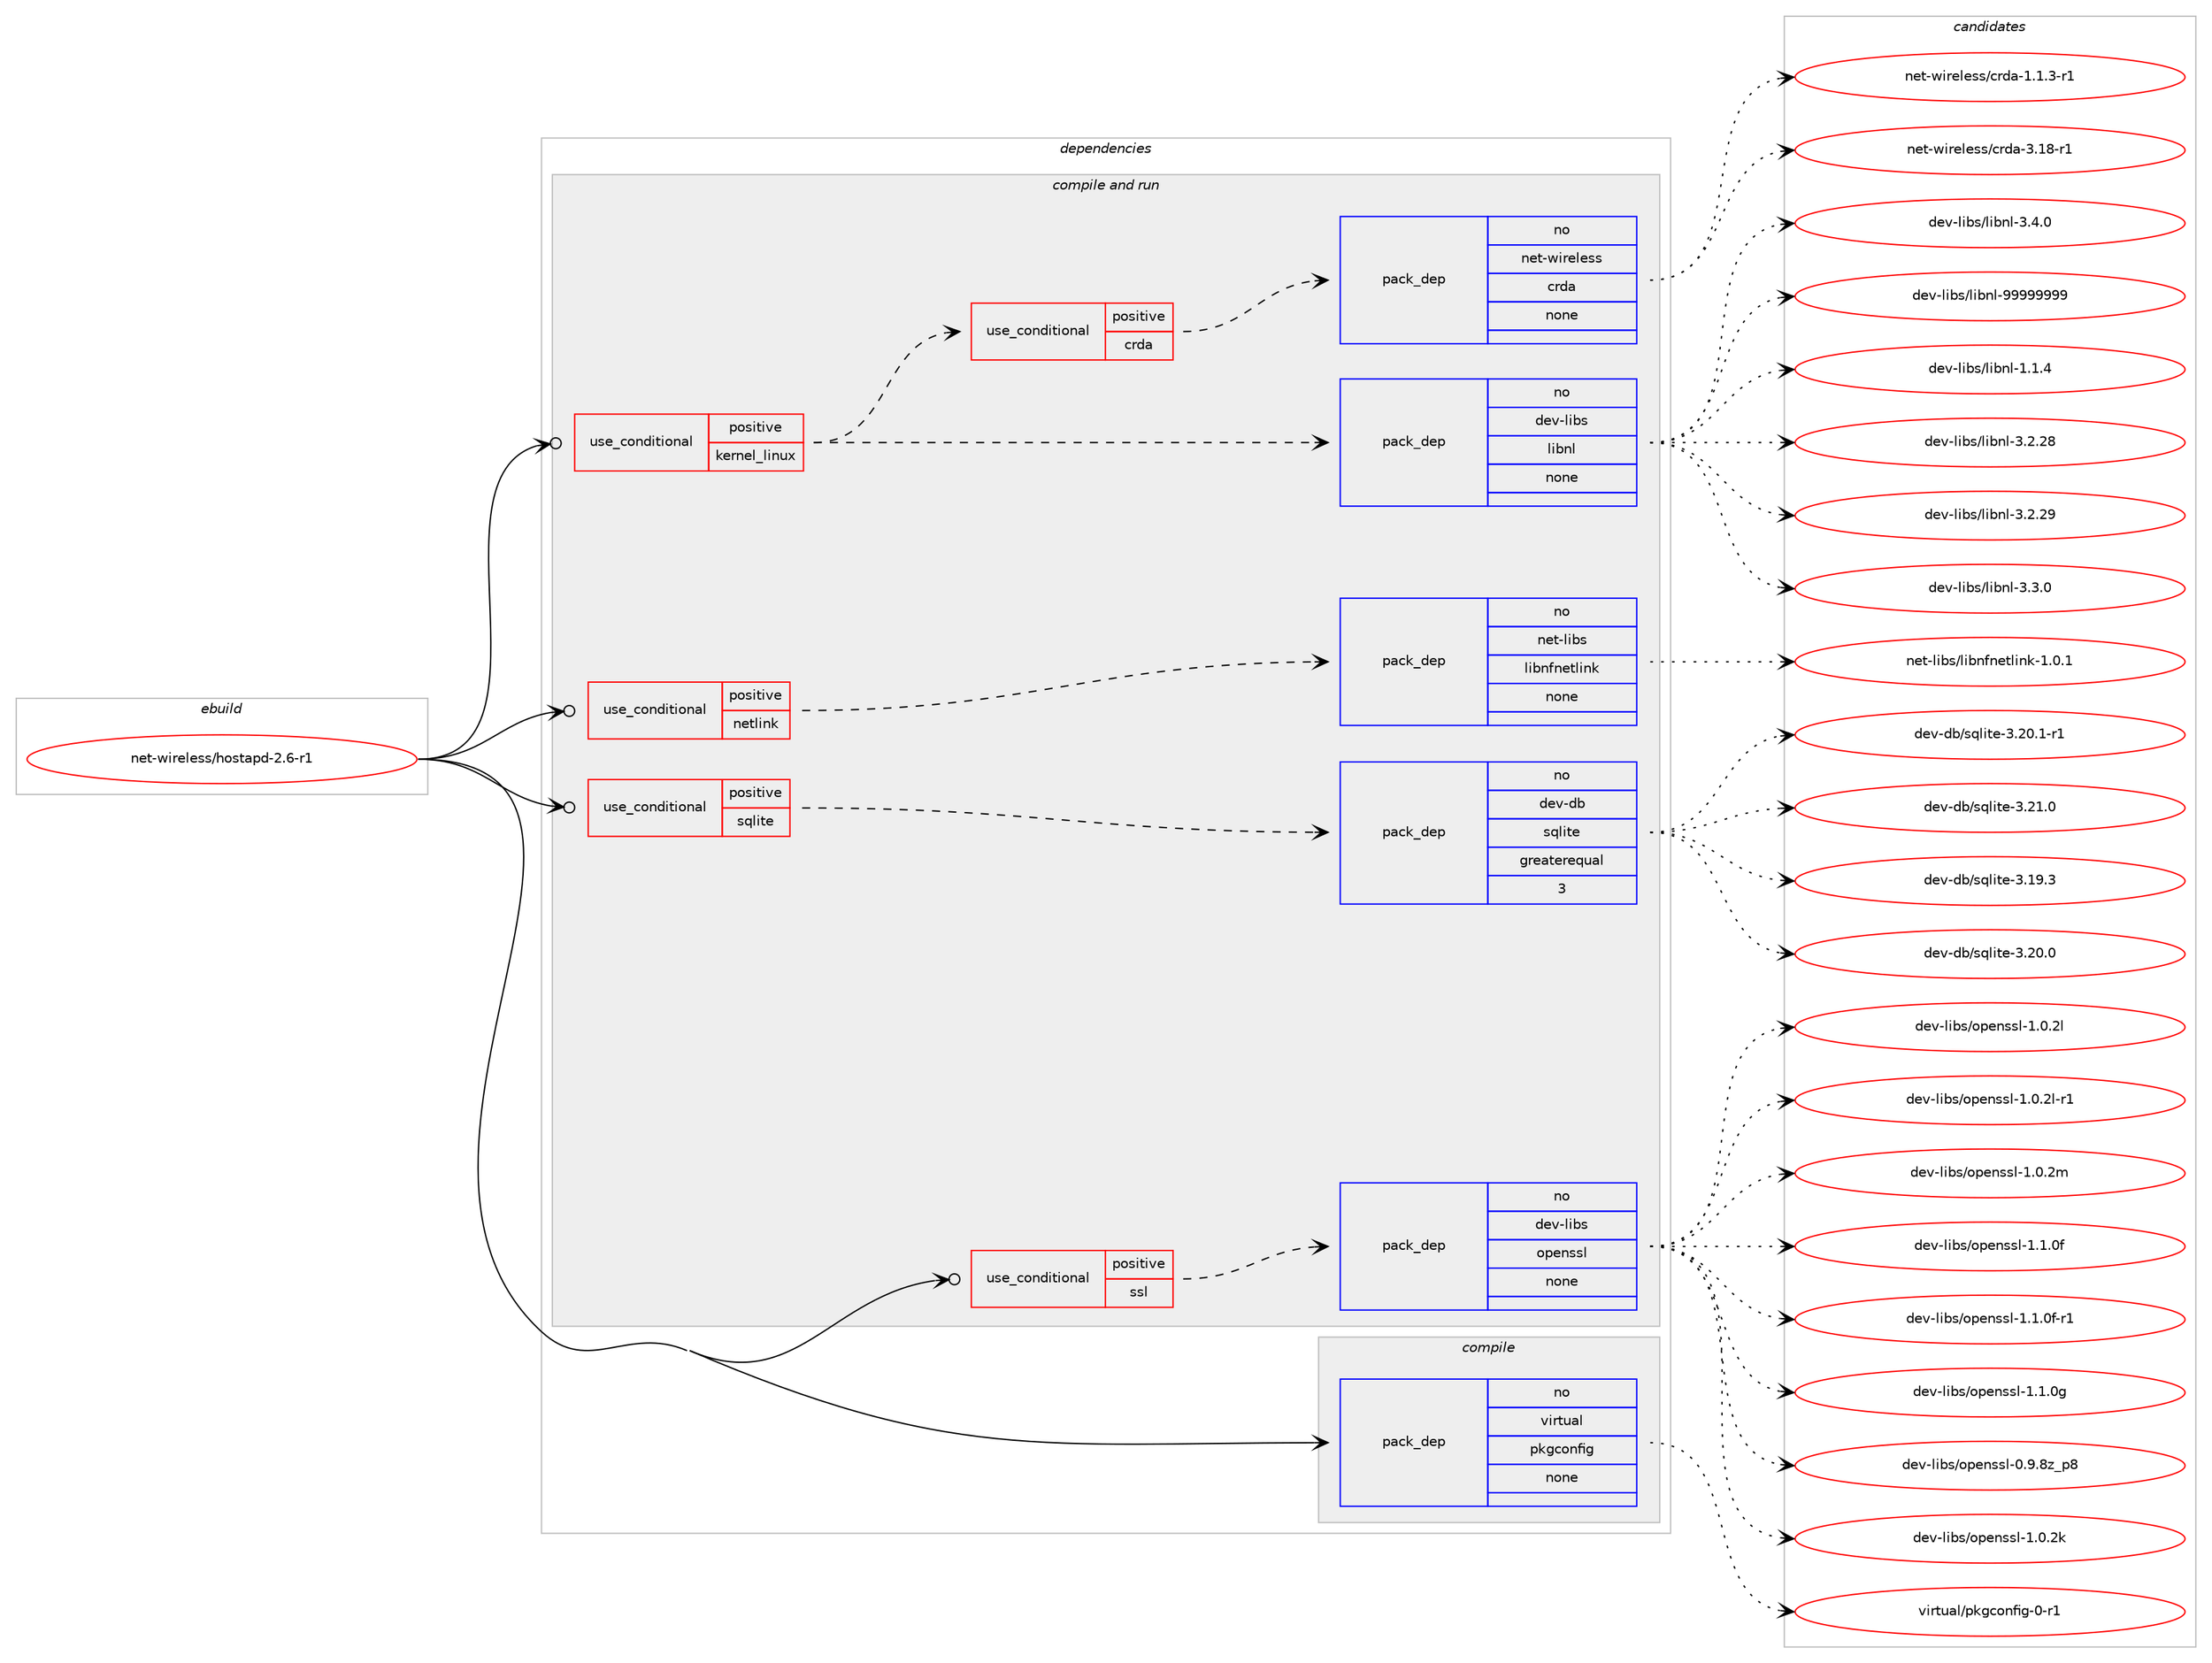 digraph prolog {

# *************
# Graph options
# *************

newrank=true;
concentrate=true;
compound=true;
graph [rankdir=LR,fontname=Helvetica,fontsize=10,ranksep=1.5];#, ranksep=2.5, nodesep=0.2];
edge  [arrowhead=vee];
node  [fontname=Helvetica,fontsize=10];

# **********
# The ebuild
# **********

subgraph cluster_leftcol {
color=gray;
rank=same;
label=<<i>ebuild</i>>;
id [label="net-wireless/hostapd-2.6-r1", color=red, width=4, href="../net-wireless/hostapd-2.6-r1.svg"];
}

# ****************
# The dependencies
# ****************

subgraph cluster_midcol {
color=gray;
label=<<i>dependencies</i>>;
subgraph cluster_compile {
fillcolor="#eeeeee";
style=filled;
label=<<i>compile</i>>;
subgraph pack323526 {
dependency439940 [label=<<TABLE BORDER="0" CELLBORDER="1" CELLSPACING="0" CELLPADDING="4" WIDTH="220"><TR><TD ROWSPAN="6" CELLPADDING="30">pack_dep</TD></TR><TR><TD WIDTH="110">no</TD></TR><TR><TD>virtual</TD></TR><TR><TD>pkgconfig</TD></TR><TR><TD>none</TD></TR><TR><TD></TD></TR></TABLE>>, shape=none, color=blue];
}
id:e -> dependency439940:w [weight=20,style="solid",arrowhead="vee"];
}
subgraph cluster_compileandrun {
fillcolor="#eeeeee";
style=filled;
label=<<i>compile and run</i>>;
subgraph cond108787 {
dependency439941 [label=<<TABLE BORDER="0" CELLBORDER="1" CELLSPACING="0" CELLPADDING="4"><TR><TD ROWSPAN="3" CELLPADDING="10">use_conditional</TD></TR><TR><TD>positive</TD></TR><TR><TD>kernel_linux</TD></TR></TABLE>>, shape=none, color=red];
subgraph pack323527 {
dependency439942 [label=<<TABLE BORDER="0" CELLBORDER="1" CELLSPACING="0" CELLPADDING="4" WIDTH="220"><TR><TD ROWSPAN="6" CELLPADDING="30">pack_dep</TD></TR><TR><TD WIDTH="110">no</TD></TR><TR><TD>dev-libs</TD></TR><TR><TD>libnl</TD></TR><TR><TD>none</TD></TR><TR><TD></TD></TR></TABLE>>, shape=none, color=blue];
}
dependency439941:e -> dependency439942:w [weight=20,style="dashed",arrowhead="vee"];
subgraph cond108788 {
dependency439943 [label=<<TABLE BORDER="0" CELLBORDER="1" CELLSPACING="0" CELLPADDING="4"><TR><TD ROWSPAN="3" CELLPADDING="10">use_conditional</TD></TR><TR><TD>positive</TD></TR><TR><TD>crda</TD></TR></TABLE>>, shape=none, color=red];
subgraph pack323528 {
dependency439944 [label=<<TABLE BORDER="0" CELLBORDER="1" CELLSPACING="0" CELLPADDING="4" WIDTH="220"><TR><TD ROWSPAN="6" CELLPADDING="30">pack_dep</TD></TR><TR><TD WIDTH="110">no</TD></TR><TR><TD>net-wireless</TD></TR><TR><TD>crda</TD></TR><TR><TD>none</TD></TR><TR><TD></TD></TR></TABLE>>, shape=none, color=blue];
}
dependency439943:e -> dependency439944:w [weight=20,style="dashed",arrowhead="vee"];
}
dependency439941:e -> dependency439943:w [weight=20,style="dashed",arrowhead="vee"];
}
id:e -> dependency439941:w [weight=20,style="solid",arrowhead="odotvee"];
subgraph cond108789 {
dependency439945 [label=<<TABLE BORDER="0" CELLBORDER="1" CELLSPACING="0" CELLPADDING="4"><TR><TD ROWSPAN="3" CELLPADDING="10">use_conditional</TD></TR><TR><TD>positive</TD></TR><TR><TD>netlink</TD></TR></TABLE>>, shape=none, color=red];
subgraph pack323529 {
dependency439946 [label=<<TABLE BORDER="0" CELLBORDER="1" CELLSPACING="0" CELLPADDING="4" WIDTH="220"><TR><TD ROWSPAN="6" CELLPADDING="30">pack_dep</TD></TR><TR><TD WIDTH="110">no</TD></TR><TR><TD>net-libs</TD></TR><TR><TD>libnfnetlink</TD></TR><TR><TD>none</TD></TR><TR><TD></TD></TR></TABLE>>, shape=none, color=blue];
}
dependency439945:e -> dependency439946:w [weight=20,style="dashed",arrowhead="vee"];
}
id:e -> dependency439945:w [weight=20,style="solid",arrowhead="odotvee"];
subgraph cond108790 {
dependency439947 [label=<<TABLE BORDER="0" CELLBORDER="1" CELLSPACING="0" CELLPADDING="4"><TR><TD ROWSPAN="3" CELLPADDING="10">use_conditional</TD></TR><TR><TD>positive</TD></TR><TR><TD>sqlite</TD></TR></TABLE>>, shape=none, color=red];
subgraph pack323530 {
dependency439948 [label=<<TABLE BORDER="0" CELLBORDER="1" CELLSPACING="0" CELLPADDING="4" WIDTH="220"><TR><TD ROWSPAN="6" CELLPADDING="30">pack_dep</TD></TR><TR><TD WIDTH="110">no</TD></TR><TR><TD>dev-db</TD></TR><TR><TD>sqlite</TD></TR><TR><TD>greaterequal</TD></TR><TR><TD>3</TD></TR></TABLE>>, shape=none, color=blue];
}
dependency439947:e -> dependency439948:w [weight=20,style="dashed",arrowhead="vee"];
}
id:e -> dependency439947:w [weight=20,style="solid",arrowhead="odotvee"];
subgraph cond108791 {
dependency439949 [label=<<TABLE BORDER="0" CELLBORDER="1" CELLSPACING="0" CELLPADDING="4"><TR><TD ROWSPAN="3" CELLPADDING="10">use_conditional</TD></TR><TR><TD>positive</TD></TR><TR><TD>ssl</TD></TR></TABLE>>, shape=none, color=red];
subgraph pack323531 {
dependency439950 [label=<<TABLE BORDER="0" CELLBORDER="1" CELLSPACING="0" CELLPADDING="4" WIDTH="220"><TR><TD ROWSPAN="6" CELLPADDING="30">pack_dep</TD></TR><TR><TD WIDTH="110">no</TD></TR><TR><TD>dev-libs</TD></TR><TR><TD>openssl</TD></TR><TR><TD>none</TD></TR><TR><TD></TD></TR></TABLE>>, shape=none, color=blue];
}
dependency439949:e -> dependency439950:w [weight=20,style="dashed",arrowhead="vee"];
}
id:e -> dependency439949:w [weight=20,style="solid",arrowhead="odotvee"];
}
subgraph cluster_run {
fillcolor="#eeeeee";
style=filled;
label=<<i>run</i>>;
}
}

# **************
# The candidates
# **************

subgraph cluster_choices {
rank=same;
color=gray;
label=<<i>candidates</i>>;

subgraph choice323526 {
color=black;
nodesep=1;
choice11810511411611797108471121071039911111010210510345484511449 [label="virtual/pkgconfig-0-r1", color=red, width=4,href="../virtual/pkgconfig-0-r1.svg"];
dependency439940:e -> choice11810511411611797108471121071039911111010210510345484511449:w [style=dotted,weight="100"];
}
subgraph choice323527 {
color=black;
nodesep=1;
choice10010111845108105981154710810598110108454946494652 [label="dev-libs/libnl-1.1.4", color=red, width=4,href="../dev-libs/libnl-1.1.4.svg"];
choice1001011184510810598115471081059811010845514650465056 [label="dev-libs/libnl-3.2.28", color=red, width=4,href="../dev-libs/libnl-3.2.28.svg"];
choice1001011184510810598115471081059811010845514650465057 [label="dev-libs/libnl-3.2.29", color=red, width=4,href="../dev-libs/libnl-3.2.29.svg"];
choice10010111845108105981154710810598110108455146514648 [label="dev-libs/libnl-3.3.0", color=red, width=4,href="../dev-libs/libnl-3.3.0.svg"];
choice10010111845108105981154710810598110108455146524648 [label="dev-libs/libnl-3.4.0", color=red, width=4,href="../dev-libs/libnl-3.4.0.svg"];
choice10010111845108105981154710810598110108455757575757575757 [label="dev-libs/libnl-99999999", color=red, width=4,href="../dev-libs/libnl-99999999.svg"];
dependency439942:e -> choice10010111845108105981154710810598110108454946494652:w [style=dotted,weight="100"];
dependency439942:e -> choice1001011184510810598115471081059811010845514650465056:w [style=dotted,weight="100"];
dependency439942:e -> choice1001011184510810598115471081059811010845514650465057:w [style=dotted,weight="100"];
dependency439942:e -> choice10010111845108105981154710810598110108455146514648:w [style=dotted,weight="100"];
dependency439942:e -> choice10010111845108105981154710810598110108455146524648:w [style=dotted,weight="100"];
dependency439942:e -> choice10010111845108105981154710810598110108455757575757575757:w [style=dotted,weight="100"];
}
subgraph choice323528 {
color=black;
nodesep=1;
choice110101116451191051141011081011151154799114100974549464946514511449 [label="net-wireless/crda-1.1.3-r1", color=red, width=4,href="../net-wireless/crda-1.1.3-r1.svg"];
choice1101011164511910511410110810111511547991141009745514649564511449 [label="net-wireless/crda-3.18-r1", color=red, width=4,href="../net-wireless/crda-3.18-r1.svg"];
dependency439944:e -> choice110101116451191051141011081011151154799114100974549464946514511449:w [style=dotted,weight="100"];
dependency439944:e -> choice1101011164511910511410110810111511547991141009745514649564511449:w [style=dotted,weight="100"];
}
subgraph choice323529 {
color=black;
nodesep=1;
choice11010111645108105981154710810598110102110101116108105110107454946484649 [label="net-libs/libnfnetlink-1.0.1", color=red, width=4,href="../net-libs/libnfnetlink-1.0.1.svg"];
dependency439946:e -> choice11010111645108105981154710810598110102110101116108105110107454946484649:w [style=dotted,weight="100"];
}
subgraph choice323530 {
color=black;
nodesep=1;
choice10010111845100984711511310810511610145514649574651 [label="dev-db/sqlite-3.19.3", color=red, width=4,href="../dev-db/sqlite-3.19.3.svg"];
choice10010111845100984711511310810511610145514650484648 [label="dev-db/sqlite-3.20.0", color=red, width=4,href="../dev-db/sqlite-3.20.0.svg"];
choice100101118451009847115113108105116101455146504846494511449 [label="dev-db/sqlite-3.20.1-r1", color=red, width=4,href="../dev-db/sqlite-3.20.1-r1.svg"];
choice10010111845100984711511310810511610145514650494648 [label="dev-db/sqlite-3.21.0", color=red, width=4,href="../dev-db/sqlite-3.21.0.svg"];
dependency439948:e -> choice10010111845100984711511310810511610145514649574651:w [style=dotted,weight="100"];
dependency439948:e -> choice10010111845100984711511310810511610145514650484648:w [style=dotted,weight="100"];
dependency439948:e -> choice100101118451009847115113108105116101455146504846494511449:w [style=dotted,weight="100"];
dependency439948:e -> choice10010111845100984711511310810511610145514650494648:w [style=dotted,weight="100"];
}
subgraph choice323531 {
color=black;
nodesep=1;
choice1001011184510810598115471111121011101151151084548465746561229511256 [label="dev-libs/openssl-0.9.8z_p8", color=red, width=4,href="../dev-libs/openssl-0.9.8z_p8.svg"];
choice100101118451081059811547111112101110115115108454946484650107 [label="dev-libs/openssl-1.0.2k", color=red, width=4,href="../dev-libs/openssl-1.0.2k.svg"];
choice100101118451081059811547111112101110115115108454946484650108 [label="dev-libs/openssl-1.0.2l", color=red, width=4,href="../dev-libs/openssl-1.0.2l.svg"];
choice1001011184510810598115471111121011101151151084549464846501084511449 [label="dev-libs/openssl-1.0.2l-r1", color=red, width=4,href="../dev-libs/openssl-1.0.2l-r1.svg"];
choice100101118451081059811547111112101110115115108454946484650109 [label="dev-libs/openssl-1.0.2m", color=red, width=4,href="../dev-libs/openssl-1.0.2m.svg"];
choice100101118451081059811547111112101110115115108454946494648102 [label="dev-libs/openssl-1.1.0f", color=red, width=4,href="../dev-libs/openssl-1.1.0f.svg"];
choice1001011184510810598115471111121011101151151084549464946481024511449 [label="dev-libs/openssl-1.1.0f-r1", color=red, width=4,href="../dev-libs/openssl-1.1.0f-r1.svg"];
choice100101118451081059811547111112101110115115108454946494648103 [label="dev-libs/openssl-1.1.0g", color=red, width=4,href="../dev-libs/openssl-1.1.0g.svg"];
dependency439950:e -> choice1001011184510810598115471111121011101151151084548465746561229511256:w [style=dotted,weight="100"];
dependency439950:e -> choice100101118451081059811547111112101110115115108454946484650107:w [style=dotted,weight="100"];
dependency439950:e -> choice100101118451081059811547111112101110115115108454946484650108:w [style=dotted,weight="100"];
dependency439950:e -> choice1001011184510810598115471111121011101151151084549464846501084511449:w [style=dotted,weight="100"];
dependency439950:e -> choice100101118451081059811547111112101110115115108454946484650109:w [style=dotted,weight="100"];
dependency439950:e -> choice100101118451081059811547111112101110115115108454946494648102:w [style=dotted,weight="100"];
dependency439950:e -> choice1001011184510810598115471111121011101151151084549464946481024511449:w [style=dotted,weight="100"];
dependency439950:e -> choice100101118451081059811547111112101110115115108454946494648103:w [style=dotted,weight="100"];
}
}

}
